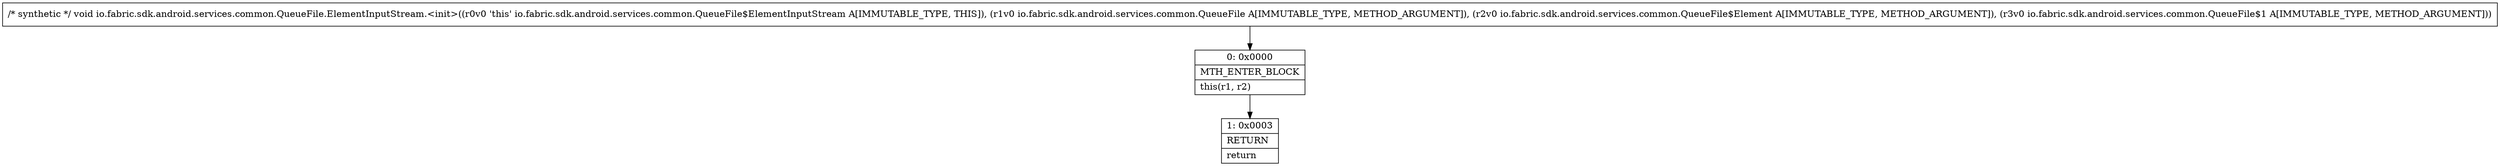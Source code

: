 digraph "CFG forio.fabric.sdk.android.services.common.QueueFile.ElementInputStream.\<init\>(Lio\/fabric\/sdk\/android\/services\/common\/QueueFile;Lio\/fabric\/sdk\/android\/services\/common\/QueueFile$Element;Lio\/fabric\/sdk\/android\/services\/common\/QueueFile$1;)V" {
Node_0 [shape=record,label="{0\:\ 0x0000|MTH_ENTER_BLOCK\l|this(r1, r2)\l}"];
Node_1 [shape=record,label="{1\:\ 0x0003|RETURN\l|return\l}"];
MethodNode[shape=record,label="{\/* synthetic *\/ void io.fabric.sdk.android.services.common.QueueFile.ElementInputStream.\<init\>((r0v0 'this' io.fabric.sdk.android.services.common.QueueFile$ElementInputStream A[IMMUTABLE_TYPE, THIS]), (r1v0 io.fabric.sdk.android.services.common.QueueFile A[IMMUTABLE_TYPE, METHOD_ARGUMENT]), (r2v0 io.fabric.sdk.android.services.common.QueueFile$Element A[IMMUTABLE_TYPE, METHOD_ARGUMENT]), (r3v0 io.fabric.sdk.android.services.common.QueueFile$1 A[IMMUTABLE_TYPE, METHOD_ARGUMENT])) }"];
MethodNode -> Node_0;
Node_0 -> Node_1;
}

